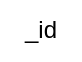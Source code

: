 <mxfile>
    <diagram id="KGLVkLkaU9bXeK-2tzeU" name="Page-1">
        <mxGraphModel dx="1034" dy="611" grid="1" gridSize="10" guides="1" tooltips="1" connect="1" arrows="1" fold="1" page="1" pageScale="1" pageWidth="850" pageHeight="1100" math="0" shadow="0">
            <root>
                <mxCell id="0"/>
                <mxCell id="1" parent="0"/>
                <mxCell id="5" value="_id" style="text;html=1;align=center;verticalAlign=middle;resizable=0;points=[];autosize=1;strokeColor=none;fillColor=none;" parent="1" vertex="1">
                    <mxGeometry x="200" y="120" width="40" height="30" as="geometry"/>
                </mxCell>
            </root>
        </mxGraphModel>
    </diagram>
</mxfile>